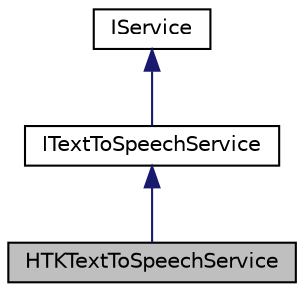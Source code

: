 digraph "HTKTextToSpeechService"
{
 // INTERACTIVE_SVG=YES
 // LATEX_PDF_SIZE
  edge [fontname="Helvetica",fontsize="10",labelfontname="Helvetica",labelfontsize="10"];
  node [fontname="Helvetica",fontsize="10",shape=record];
  Node1 [label="HTKTextToSpeechService",height=0.2,width=0.4,color="black", fillcolor="grey75", style="filled", fontcolor="black",tooltip=" "];
  Node2 -> Node1 [dir="back",color="midnightblue",fontsize="10",style="solid",fontname="Helvetica"];
  Node2 [label="ITextToSpeechService",height=0.2,width=0.4,color="black", fillcolor="white", style="filled",URL="$interface_mirage_x_r_1_1_i_text_to_speech_service.html",tooltip=" "];
  Node3 -> Node2 [dir="back",color="midnightblue",fontsize="10",style="solid",fontname="Helvetica"];
  Node3 [label="IService",height=0.2,width=0.4,color="black", fillcolor="white", style="filled",URL="$class_i_service.html",tooltip=" "];
}
